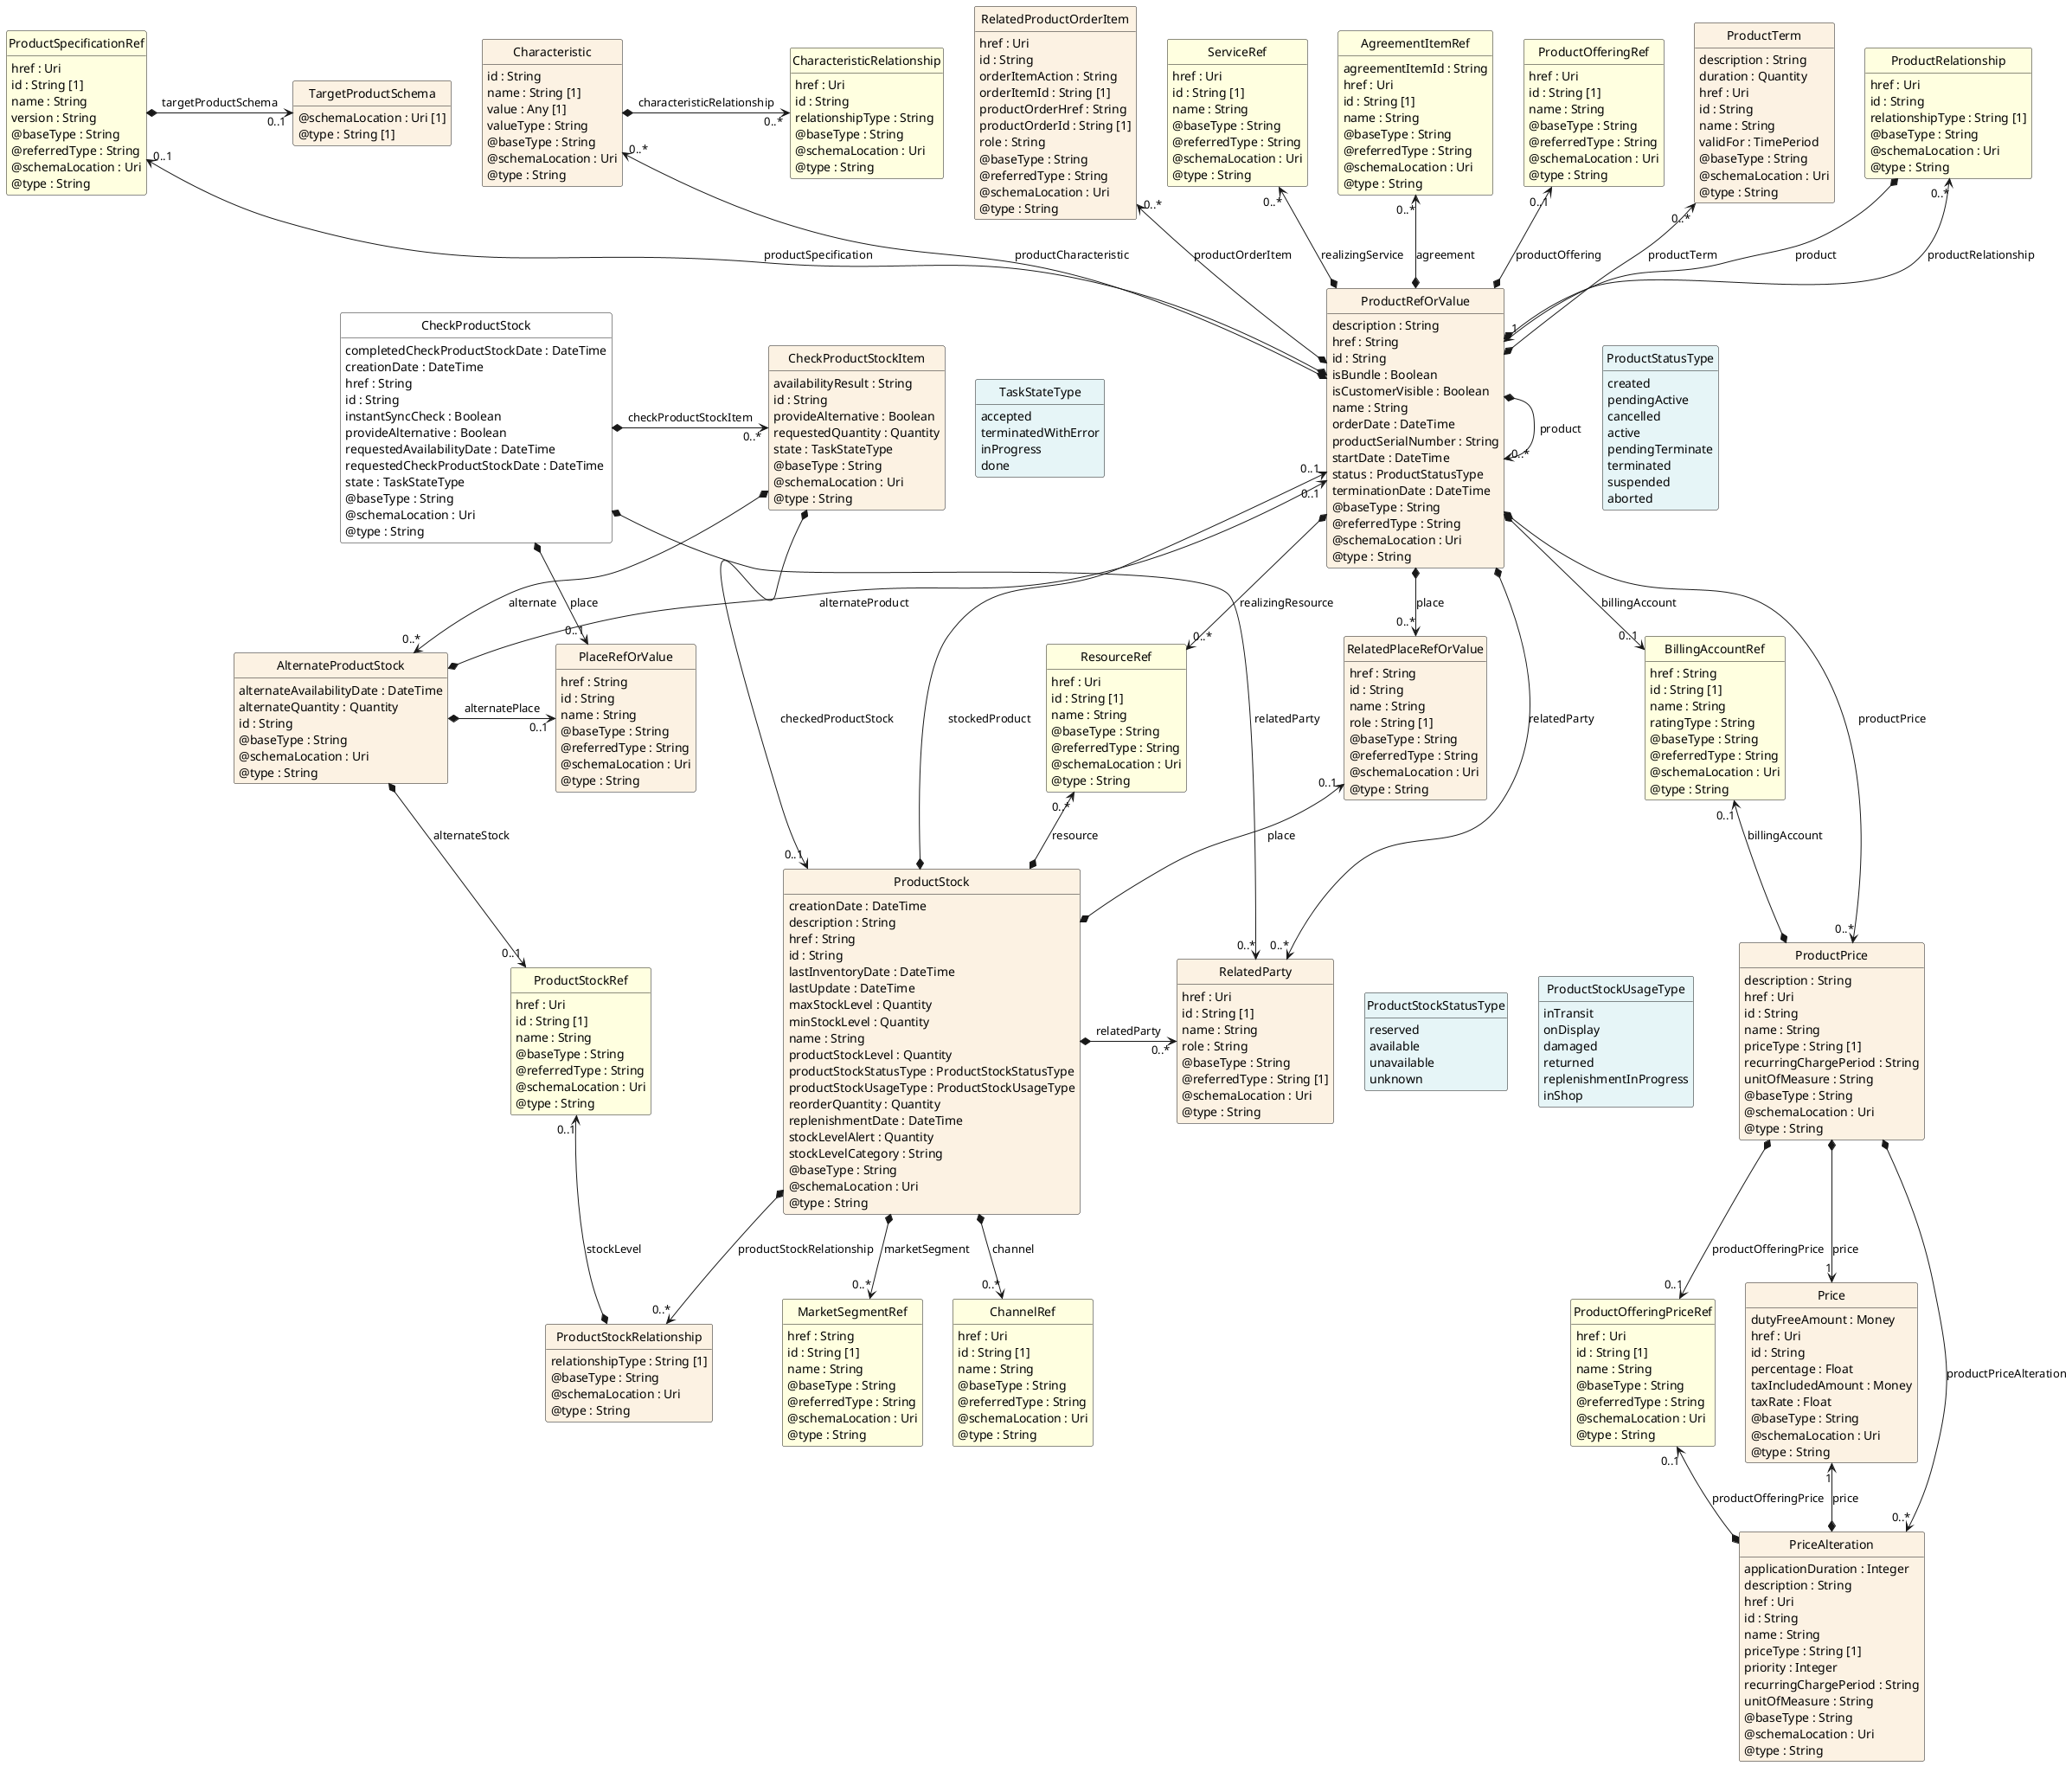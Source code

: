 @startuml
hide circle
hide methods
hide stereotype
show <<Enumeration>> stereotype
skinparam class {
   BackgroundColor<<Enumeration>> #E6F5F7
   BackgroundColor<<Ref>> #FFFFE0
   BackgroundColor<<Pivot>> #FFFFFFF
   BackgroundColor<<SimpleType>> #E2F0DA
   BackgroundColor #FCF2E3
}

class CheckProductStock <<Pivot>> {
    completedCheckProductStockDate : DateTime
    creationDate : DateTime
    href : String
    id : String
    instantSyncCheck : Boolean
    provideAlternative : Boolean
    requestedAvailabilityDate : DateTime
    requestedCheckProductStockDate : DateTime
    state : TaskStateType
    @baseType : String
    @schemaLocation : Uri
    @type : String
}

class RelatedParty  {
    href : Uri
    id : String [1]
    name : String
    role : String
    @baseType : String
    @referredType : String [1]
    @schemaLocation : Uri
    @type : String
}

class CheckProductStockItem  {
    availabilityResult : String
    id : String
    provideAlternative : Boolean
    requestedQuantity : Quantity
    state : TaskStateType
    @baseType : String
    @schemaLocation : Uri
    @type : String
}

class AlternateProductStock  {
    alternateAvailabilityDate : DateTime
    alternateQuantity : Quantity
    id : String
    @baseType : String
    @schemaLocation : Uri
    @type : String
}

class PlaceRefOrValue  {
    href : String
    id : String
    name : String
    @baseType : String
    @referredType : String
    @schemaLocation : Uri
    @type : String
}

class ProductStockRef  <<Ref>> {
    href : Uri
    id : String [1]
    name : String
    @baseType : String
    @referredType : String
    @schemaLocation : Uri
    @type : String
}

class ProductRefOrValue  {
    description : String
    href : String
    id : String
    isBundle : Boolean
    isCustomerVisible : Boolean
    name : String
    orderDate : DateTime
    productSerialNumber : String
    startDate : DateTime
    status : ProductStatusType
    terminationDate : DateTime
    @baseType : String
    @referredType : String
    @schemaLocation : Uri
    @type : String
}

class ProductSpecificationRef  <<Ref>> {
    href : Uri
    id : String [1]
    name : String
    version : String
    @baseType : String
    @referredType : String
    @schemaLocation : Uri
    @type : String
}

class TargetProductSchema  {
    @schemaLocation : Uri [1]
    @type : String [1]
}

class Characteristic  {
    id : String
    name : String [1]
    value : Any [1]
    valueType : String
    @baseType : String
    @schemaLocation : Uri
    @type : String
}

class CharacteristicRelationship  <<Ref>> {
    href : Uri
    id : String
    relationshipType : String
    @baseType : String
    @schemaLocation : Uri
    @type : String
}

class BillingAccountRef  <<Ref>> {
    href : String
    id : String [1]
    name : String
    ratingType : String
    @baseType : String
    @referredType : String
    @schemaLocation : Uri
    @type : String
}

class RelatedProductOrderItem  {
    href : Uri
    id : String
    orderItemAction : String
    orderItemId : String [1]
    productOrderHref : String
    productOrderId : String [1]
    role : String
    @baseType : String
    @referredType : String
    @schemaLocation : Uri
    @type : String
}

class ServiceRef  <<Ref>> {
    href : Uri
    id : String [1]
    name : String
    @baseType : String
    @referredType : String
    @schemaLocation : Uri
    @type : String
}

class ResourceRef  <<Ref>> {
    href : Uri
    id : String [1]
    name : String
    @baseType : String
    @referredType : String
    @schemaLocation : Uri
    @type : String
}

class RelatedPlaceRefOrValue  {
    href : String
    id : String
    name : String
    role : String [1]
    @baseType : String
    @referredType : String
    @schemaLocation : Uri
    @type : String
}

class AgreementItemRef  <<Ref>> {
    agreementItemId : String
    href : Uri
    id : String [1]
    name : String
    @baseType : String
    @referredType : String
    @schemaLocation : Uri
    @type : String
}

class ProductOfferingRef  <<Ref>> {
    href : Uri
    id : String [1]
    name : String
    @baseType : String
    @referredType : String
    @schemaLocation : Uri
    @type : String
}

class ProductTerm  {
    description : String
    duration : Quantity
    href : Uri
    id : String
    name : String
    validFor : TimePeriod
    @baseType : String
    @schemaLocation : Uri
    @type : String
}

class ProductRelationship  <<Ref>> {
    href : Uri
    id : String
    relationshipType : String [1]
    @baseType : String
    @schemaLocation : Uri
    @type : String
}

class ProductPrice  {
    description : String
    href : Uri
    id : String
    name : String
    priceType : String [1]
    recurringChargePeriod : String
    unitOfMeasure : String
    @baseType : String
    @schemaLocation : Uri
    @type : String
}

class ProductOfferingPriceRef  <<Ref>> {
    href : Uri
    id : String [1]
    name : String
    @baseType : String
    @referredType : String
    @schemaLocation : Uri
    @type : String
}

class Price  {
    dutyFreeAmount : Money
    href : Uri
    id : String
    percentage : Float
    taxIncludedAmount : Money
    taxRate : Float
    @baseType : String
    @schemaLocation : Uri
    @type : String
}

class PriceAlteration  {
    applicationDuration : Integer
    description : String
    href : Uri
    id : String
    name : String
    priceType : String [1]
    priority : Integer
    recurringChargePeriod : String
    unitOfMeasure : String
    @baseType : String
    @schemaLocation : Uri
    @type : String
}

class ProductStatusType <<Enumeration>> {
    created
    pendingActive
    cancelled
    active
    pendingTerminate
    terminated
    suspended
    aborted
}

class ProductStock  {
    creationDate : DateTime
    description : String
    href : String
    id : String
    lastInventoryDate : DateTime
    lastUpdate : DateTime
    maxStockLevel : Quantity
    minStockLevel : Quantity
    name : String
    productStockLevel : Quantity
    productStockStatusType : ProductStockStatusType
    productStockUsageType : ProductStockUsageType
    reorderQuantity : Quantity
    replenishmentDate : DateTime
    stockLevelAlert : Quantity
    stockLevelCategory : String
    @baseType : String
    @schemaLocation : Uri
    @type : String
}

class ProductStockRelationship  {
    relationshipType : String [1]
    @baseType : String
    @schemaLocation : Uri
    @type : String
}

class ChannelRef  <<Ref>> {
    href : Uri
    id : String [1]
    name : String
    @baseType : String
    @referredType : String
    @schemaLocation : Uri
    @type : String
}

class ProductStockUsageType <<Enumeration>> {
    inTransit
    onDisplay
    damaged
    returned
    replenishmentInProgress
    inShop
}

class MarketSegmentRef  <<Ref>> {
    href : String
    id : String [1]
    name : String
    @baseType : String
    @referredType : String
    @schemaLocation : Uri
    @type : String
}

class ProductStockStatusType <<Enumeration>> {
    reserved
    available
    unavailable
    unknown
}

class TaskStateType <<Enumeration>> {
    accepted
    terminatedWithError
    inProgress
    done
}

CheckProductStock *-right-> "0..*" CheckProductStockItem : checkProductStockItem

TaskStateType <-left[hidden]- CheckProductStock

CheckProductStock *-->  "0..1" PlaceRefOrValue : place

CheckProductStock *-->  "0..*" RelatedParty : relatedParty

PlaceRefOrValue "0..1" <-left-* AlternateProductStock : alternatePlace

CheckProductStockItem *-->  "0..*" AlternateProductStock : alternate

RelatedParty "0..*" <-left-* ProductStock : relatedParty

CheckProductStockItem *-->  "0..1" ProductStock : checkedProductStock

ProductRefOrValue *-right-> "0..*" ProductRefOrValue : product

ProductRefOrValue *-->  "0..*" RelatedPlaceRefOrValue : place

RelatedPlaceRefOrValue "0..1" <--* ProductStock : place

ResourceRef "0..*" <--* ProductStock : resource

ProductRefOrValue *-->  "0..*" ResourceRef : realizingResource

ProductRefOrValue *-->  "0..*" RelatedParty : relatedParty

ProductRefOrValue *-->  "0..1" BillingAccountRef : billingAccount

ProductRefOrValue -right[hidden]-> ProductStatusType

ProductRelationship "0..*" <--* ProductRefOrValue : productRelationship

ProductRefOrValue *-->  "0..*" ProductPrice : productPrice

ProductRefOrValue "0..1" <--* AlternateProductStock : alternateProduct

AlternateProductStock *-->  "0..1" ProductStockRef : alternateStock

ProductRelationship *-->  "1" ProductRefOrValue : product

BillingAccountRef "0..1" <--* ProductPrice : billingAccount

ProductPrice *-->  "1" Price : price

ProductPrice *-->  "0..1" ProductOfferingPriceRef : productOfferingPrice

ProductPrice *-->  "0..*" PriceAlteration : productPriceAlteration

Price "1" <--* PriceAlteration : price

ProductOfferingPriceRef "0..1" <--* PriceAlteration : productOfferingPrice

ProductStockRef "0..1" <--* ProductStockRelationship : stockLevel

ProductStock *-->  "0..*" ProductStockRelationship : productStockRelationship

ProductRefOrValue "0..1" <--* ProductStock : stockedProduct

ProductStock -right[hidden]-> ProductStockStatusType

ProductStockStatusType -right[hidden]-> ProductStockUsageType

ProductSpecificationRef "0..1" <--* ProductRefOrValue : productSpecification

AgreementItemRef "0..*" <--* ProductRefOrValue : agreement

ProductTerm "0..*" <--* ProductRefOrValue : productTerm

ProductOfferingRef "0..1" <--* ProductRefOrValue : productOffering

RelatedProductOrderItem "0..*" <--* ProductRefOrValue : productOrderItem

ServiceRef "0..*" <--* ProductRefOrValue : realizingService

Characteristic "0..*" <--* ProductRefOrValue : productCharacteristic

ProductStock *-->  "0..*" ChannelRef : channel

ProductStock *-->  "0..*" MarketSegmentRef : marketSegment

ProductSpecificationRef *-right-> "0..1" TargetProductSchema : targetProductSchema

Characteristic *-right-> "0..*" CharacteristicRelationship : characteristicRelationship

@enduml